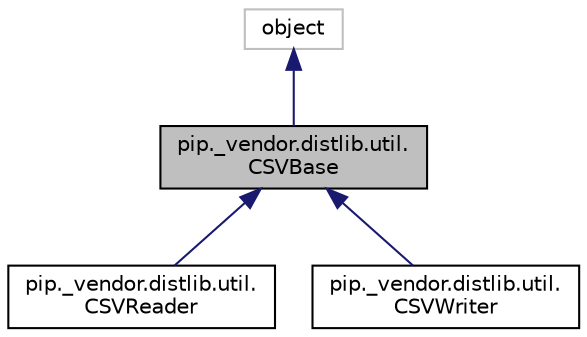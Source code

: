 digraph "pip._vendor.distlib.util.CSVBase"
{
 // LATEX_PDF_SIZE
  edge [fontname="Helvetica",fontsize="10",labelfontname="Helvetica",labelfontsize="10"];
  node [fontname="Helvetica",fontsize="10",shape=record];
  Node1 [label="pip._vendor.distlib.util.\lCSVBase",height=0.2,width=0.4,color="black", fillcolor="grey75", style="filled", fontcolor="black",tooltip=" "];
  Node2 -> Node1 [dir="back",color="midnightblue",fontsize="10",style="solid"];
  Node2 [label="object",height=0.2,width=0.4,color="grey75", fillcolor="white", style="filled",tooltip=" "];
  Node1 -> Node3 [dir="back",color="midnightblue",fontsize="10",style="solid"];
  Node3 [label="pip._vendor.distlib.util.\lCSVReader",height=0.2,width=0.4,color="black", fillcolor="white", style="filled",URL="$classpip_1_1__vendor_1_1distlib_1_1util_1_1_c_s_v_reader.html",tooltip=" "];
  Node1 -> Node4 [dir="back",color="midnightblue",fontsize="10",style="solid"];
  Node4 [label="pip._vendor.distlib.util.\lCSVWriter",height=0.2,width=0.4,color="black", fillcolor="white", style="filled",URL="$classpip_1_1__vendor_1_1distlib_1_1util_1_1_c_s_v_writer.html",tooltip=" "];
}
